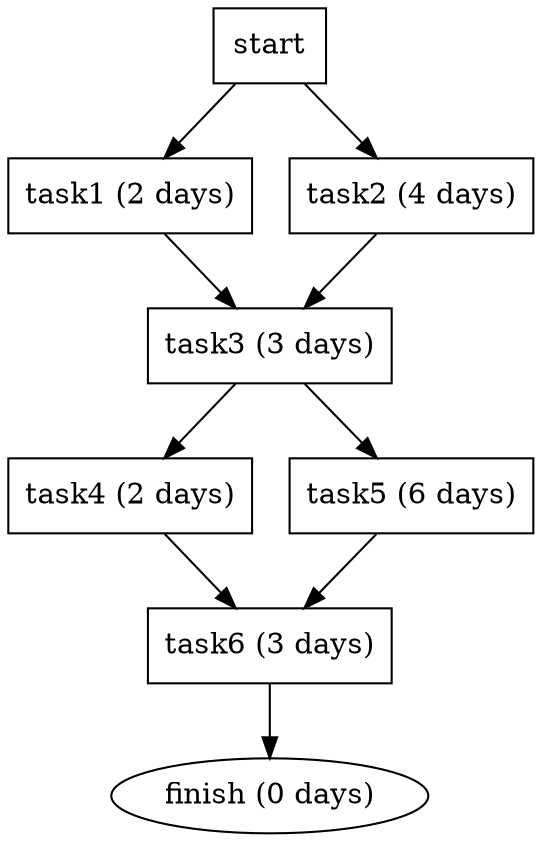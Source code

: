 digraph G {
start[shape=box];
start->task1;
task1[label="task1 (2 days)"];
start[shape=box];
start->task2;
task2[label="task2 (4 days)"];
task1[shape=box];
task1->task3;
task3[label="task3 (3 days)"];
task2[shape=box];
task2->task3;
task3[label="task3 (3 days)"];
task3[shape=box];
task3->task4;
task4[label="task4 (2 days)"];
task3[shape=box];
task3->task5;
task5[label="task5 (6 days)"];
task4[shape=box];
task4->task6;
task6[label="task6 (3 days)"];
task5[shape=box];
task5->task6;
task6[label="task6 (3 days)"];
task6[shape=box];
task6->finish;
finish[label="finish (0 days)"];
}